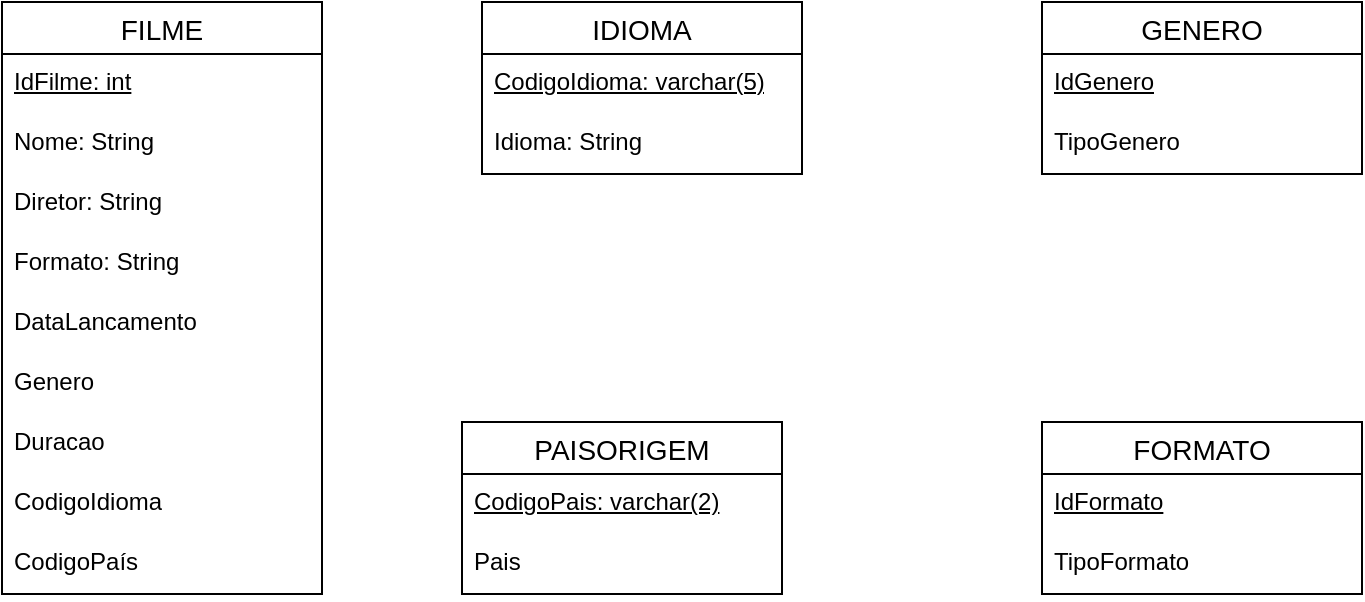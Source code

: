 <mxfile version="23.1.7" type="github">
  <diagram name="Página-1" id="qTUgZXd3xN6TrthzhHwC">
    <mxGraphModel dx="913" dy="655" grid="1" gridSize="10" guides="1" tooltips="1" connect="1" arrows="1" fold="1" page="1" pageScale="1" pageWidth="1169" pageHeight="827" math="0" shadow="0">
      <root>
        <mxCell id="0" />
        <mxCell id="1" parent="0" />
        <mxCell id="iASkQbefe2q5neXOnbDk-1" value="FILME" style="swimlane;fontStyle=0;childLayout=stackLayout;horizontal=1;startSize=26;horizontalStack=0;resizeParent=1;resizeParentMax=0;resizeLast=0;collapsible=1;marginBottom=0;align=center;fontSize=14;" vertex="1" parent="1">
          <mxGeometry x="160" y="120" width="160" height="296" as="geometry" />
        </mxCell>
        <mxCell id="iASkQbefe2q5neXOnbDk-2" value="IdFilme: int" style="text;strokeColor=none;fillColor=none;spacingLeft=4;spacingRight=4;overflow=hidden;rotatable=0;points=[[0,0.5],[1,0.5]];portConstraint=eastwest;fontSize=12;whiteSpace=wrap;html=1;fontStyle=4" vertex="1" parent="iASkQbefe2q5neXOnbDk-1">
          <mxGeometry y="26" width="160" height="30" as="geometry" />
        </mxCell>
        <mxCell id="iASkQbefe2q5neXOnbDk-3" value="Nome: String&lt;div&gt;&lt;br/&gt;&lt;/div&gt;" style="text;strokeColor=none;fillColor=none;spacingLeft=4;spacingRight=4;overflow=hidden;rotatable=0;points=[[0,0.5],[1,0.5]];portConstraint=eastwest;fontSize=12;whiteSpace=wrap;html=1;" vertex="1" parent="iASkQbefe2q5neXOnbDk-1">
          <mxGeometry y="56" width="160" height="30" as="geometry" />
        </mxCell>
        <mxCell id="iASkQbefe2q5neXOnbDk-4" value="Diretor: String" style="text;strokeColor=none;fillColor=none;spacingLeft=4;spacingRight=4;overflow=hidden;rotatable=0;points=[[0,0.5],[1,0.5]];portConstraint=eastwest;fontSize=12;whiteSpace=wrap;html=1;" vertex="1" parent="iASkQbefe2q5neXOnbDk-1">
          <mxGeometry y="86" width="160" height="30" as="geometry" />
        </mxCell>
        <mxCell id="iASkQbefe2q5neXOnbDk-5" value="Formato: String" style="text;strokeColor=none;fillColor=none;spacingLeft=4;spacingRight=4;overflow=hidden;rotatable=0;points=[[0,0.5],[1,0.5]];portConstraint=eastwest;fontSize=12;whiteSpace=wrap;html=1;" vertex="1" parent="iASkQbefe2q5neXOnbDk-1">
          <mxGeometry y="116" width="160" height="30" as="geometry" />
        </mxCell>
        <mxCell id="iASkQbefe2q5neXOnbDk-6" value="DataLancamento" style="text;strokeColor=none;fillColor=none;spacingLeft=4;spacingRight=4;overflow=hidden;rotatable=0;points=[[0,0.5],[1,0.5]];portConstraint=eastwest;fontSize=12;whiteSpace=wrap;html=1;" vertex="1" parent="iASkQbefe2q5neXOnbDk-1">
          <mxGeometry y="146" width="160" height="30" as="geometry" />
        </mxCell>
        <mxCell id="iASkQbefe2q5neXOnbDk-7" value="Genero" style="text;strokeColor=none;fillColor=none;spacingLeft=4;spacingRight=4;overflow=hidden;rotatable=0;points=[[0,0.5],[1,0.5]];portConstraint=eastwest;fontSize=12;whiteSpace=wrap;html=1;" vertex="1" parent="iASkQbefe2q5neXOnbDk-1">
          <mxGeometry y="176" width="160" height="30" as="geometry" />
        </mxCell>
        <mxCell id="iASkQbefe2q5neXOnbDk-8" value="Duracao" style="text;strokeColor=none;fillColor=none;spacingLeft=4;spacingRight=4;overflow=hidden;rotatable=0;points=[[0,0.5],[1,0.5]];portConstraint=eastwest;fontSize=12;whiteSpace=wrap;html=1;" vertex="1" parent="iASkQbefe2q5neXOnbDk-1">
          <mxGeometry y="206" width="160" height="30" as="geometry" />
        </mxCell>
        <mxCell id="iASkQbefe2q5neXOnbDk-9" value="CodigoIdioma" style="text;strokeColor=none;fillColor=none;spacingLeft=4;spacingRight=4;overflow=hidden;rotatable=0;points=[[0,0.5],[1,0.5]];portConstraint=eastwest;fontSize=12;whiteSpace=wrap;html=1;" vertex="1" parent="iASkQbefe2q5neXOnbDk-1">
          <mxGeometry y="236" width="160" height="30" as="geometry" />
        </mxCell>
        <mxCell id="iASkQbefe2q5neXOnbDk-10" value="CodigoPaís" style="text;strokeColor=none;fillColor=none;spacingLeft=4;spacingRight=4;overflow=hidden;rotatable=0;points=[[0,0.5],[1,0.5]];portConstraint=eastwest;fontSize=12;whiteSpace=wrap;html=1;" vertex="1" parent="iASkQbefe2q5neXOnbDk-1">
          <mxGeometry y="266" width="160" height="30" as="geometry" />
        </mxCell>
        <mxCell id="iASkQbefe2q5neXOnbDk-11" value="IDIOMA" style="swimlane;fontStyle=0;childLayout=stackLayout;horizontal=1;startSize=26;horizontalStack=0;resizeParent=1;resizeParentMax=0;resizeLast=0;collapsible=1;marginBottom=0;align=center;fontSize=14;" vertex="1" parent="1">
          <mxGeometry x="400" y="120" width="160" height="86" as="geometry" />
        </mxCell>
        <mxCell id="iASkQbefe2q5neXOnbDk-12" value="CodigoIdioma: varchar(5)" style="text;strokeColor=none;fillColor=none;spacingLeft=4;spacingRight=4;overflow=hidden;rotatable=0;points=[[0,0.5],[1,0.5]];portConstraint=eastwest;fontSize=12;whiteSpace=wrap;html=1;fontStyle=4" vertex="1" parent="iASkQbefe2q5neXOnbDk-11">
          <mxGeometry y="26" width="160" height="30" as="geometry" />
        </mxCell>
        <mxCell id="iASkQbefe2q5neXOnbDk-13" value="Idioma: String" style="text;strokeColor=none;fillColor=none;spacingLeft=4;spacingRight=4;overflow=hidden;rotatable=0;points=[[0,0.5],[1,0.5]];portConstraint=eastwest;fontSize=12;whiteSpace=wrap;html=1;" vertex="1" parent="iASkQbefe2q5neXOnbDk-11">
          <mxGeometry y="56" width="160" height="30" as="geometry" />
        </mxCell>
        <mxCell id="iASkQbefe2q5neXOnbDk-15" value="PAISORIGEM" style="swimlane;fontStyle=0;childLayout=stackLayout;horizontal=1;startSize=26;horizontalStack=0;resizeParent=1;resizeParentMax=0;resizeLast=0;collapsible=1;marginBottom=0;align=center;fontSize=14;" vertex="1" parent="1">
          <mxGeometry x="390" y="330" width="160" height="86" as="geometry" />
        </mxCell>
        <mxCell id="iASkQbefe2q5neXOnbDk-16" value="CodigoPais: varchar(2)" style="text;strokeColor=none;fillColor=none;spacingLeft=4;spacingRight=4;overflow=hidden;rotatable=0;points=[[0,0.5],[1,0.5]];portConstraint=eastwest;fontSize=12;whiteSpace=wrap;html=1;fontStyle=4" vertex="1" parent="iASkQbefe2q5neXOnbDk-15">
          <mxGeometry y="26" width="160" height="30" as="geometry" />
        </mxCell>
        <mxCell id="iASkQbefe2q5neXOnbDk-17" value="Pais" style="text;strokeColor=none;fillColor=none;spacingLeft=4;spacingRight=4;overflow=hidden;rotatable=0;points=[[0,0.5],[1,0.5]];portConstraint=eastwest;fontSize=12;whiteSpace=wrap;html=1;" vertex="1" parent="iASkQbefe2q5neXOnbDk-15">
          <mxGeometry y="56" width="160" height="30" as="geometry" />
        </mxCell>
        <mxCell id="iASkQbefe2q5neXOnbDk-18" value="GENERO" style="swimlane;fontStyle=0;childLayout=stackLayout;horizontal=1;startSize=26;horizontalStack=0;resizeParent=1;resizeParentMax=0;resizeLast=0;collapsible=1;marginBottom=0;align=center;fontSize=14;" vertex="1" parent="1">
          <mxGeometry x="680" y="120" width="160" height="86" as="geometry" />
        </mxCell>
        <mxCell id="iASkQbefe2q5neXOnbDk-19" value="IdGenero" style="text;strokeColor=none;fillColor=none;spacingLeft=4;spacingRight=4;overflow=hidden;rotatable=0;points=[[0,0.5],[1,0.5]];portConstraint=eastwest;fontSize=12;whiteSpace=wrap;html=1;fontStyle=4" vertex="1" parent="iASkQbefe2q5neXOnbDk-18">
          <mxGeometry y="26" width="160" height="30" as="geometry" />
        </mxCell>
        <mxCell id="iASkQbefe2q5neXOnbDk-20" value="TipoGenero" style="text;strokeColor=none;fillColor=none;spacingLeft=4;spacingRight=4;overflow=hidden;rotatable=0;points=[[0,0.5],[1,0.5]];portConstraint=eastwest;fontSize=12;whiteSpace=wrap;html=1;" vertex="1" parent="iASkQbefe2q5neXOnbDk-18">
          <mxGeometry y="56" width="160" height="30" as="geometry" />
        </mxCell>
        <mxCell id="iASkQbefe2q5neXOnbDk-24" value="FORMATO" style="swimlane;fontStyle=0;childLayout=stackLayout;horizontal=1;startSize=26;horizontalStack=0;resizeParent=1;resizeParentMax=0;resizeLast=0;collapsible=1;marginBottom=0;align=center;fontSize=14;" vertex="1" parent="1">
          <mxGeometry x="680" y="330" width="160" height="86" as="geometry" />
        </mxCell>
        <mxCell id="iASkQbefe2q5neXOnbDk-25" value="IdFormato" style="text;strokeColor=none;fillColor=none;spacingLeft=4;spacingRight=4;overflow=hidden;rotatable=0;points=[[0,0.5],[1,0.5]];portConstraint=eastwest;fontSize=12;whiteSpace=wrap;html=1;fontStyle=4" vertex="1" parent="iASkQbefe2q5neXOnbDk-24">
          <mxGeometry y="26" width="160" height="30" as="geometry" />
        </mxCell>
        <mxCell id="iASkQbefe2q5neXOnbDk-26" value="TipoFormato" style="text;strokeColor=none;fillColor=none;spacingLeft=4;spacingRight=4;overflow=hidden;rotatable=0;points=[[0,0.5],[1,0.5]];portConstraint=eastwest;fontSize=12;whiteSpace=wrap;html=1;" vertex="1" parent="iASkQbefe2q5neXOnbDk-24">
          <mxGeometry y="56" width="160" height="30" as="geometry" />
        </mxCell>
      </root>
    </mxGraphModel>
  </diagram>
</mxfile>
